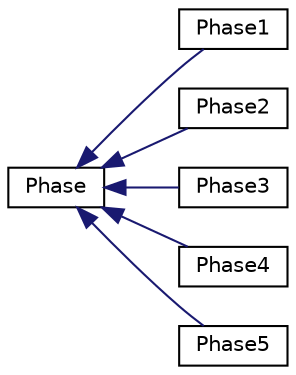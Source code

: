 digraph "Graphical Class Hierarchy"
{
 // LATEX_PDF_SIZE
  edge [fontname="Helvetica",fontsize="10",labelfontname="Helvetica",labelfontsize="10"];
  node [fontname="Helvetica",fontsize="10",shape=record];
  rankdir="LR";
  Node0 [label="Phase",height=0.2,width=0.4,color="black", fillcolor="white", style="filled",URL="$classPhase.html",tooltip="A Phase class."];
  Node0 -> Node1 [dir="back",color="midnightblue",fontsize="10",style="solid",fontname="Helvetica"];
  Node1 [label="Phase1",height=0.2,width=0.4,color="black", fillcolor="white", style="filled",URL="$classPhase1.html",tooltip="A Phases1 class. ConcreteState Class for the StatePattern ."];
  Node0 -> Node2 [dir="back",color="midnightblue",fontsize="10",style="solid",fontname="Helvetica"];
  Node2 [label="Phase2",height=0.2,width=0.4,color="black", fillcolor="white", style="filled",URL="$classPhase2.html",tooltip="A Phases2 class. ConcreteState Class for the StatePattern ."];
  Node0 -> Node3 [dir="back",color="midnightblue",fontsize="10",style="solid",fontname="Helvetica"];
  Node3 [label="Phase3",height=0.2,width=0.4,color="black", fillcolor="white", style="filled",URL="$classPhase3.html",tooltip="A Phases3 class. ConcreteState Class for the StatePattern ."];
  Node0 -> Node4 [dir="back",color="midnightblue",fontsize="10",style="solid",fontname="Helvetica"];
  Node4 [label="Phase4",height=0.2,width=0.4,color="black", fillcolor="white", style="filled",URL="$classPhase4.html",tooltip="A Phases4 class. ConcreteState Class for the StatePattern ."];
  Node0 -> Node5 [dir="back",color="midnightblue",fontsize="10",style="solid",fontname="Helvetica"];
  Node5 [label="Phase5",height=0.2,width=0.4,color="black", fillcolor="white", style="filled",URL="$classPhase5.html",tooltip="A Phases4 class. ConcreteState Class for the StatePattern ."];
}
